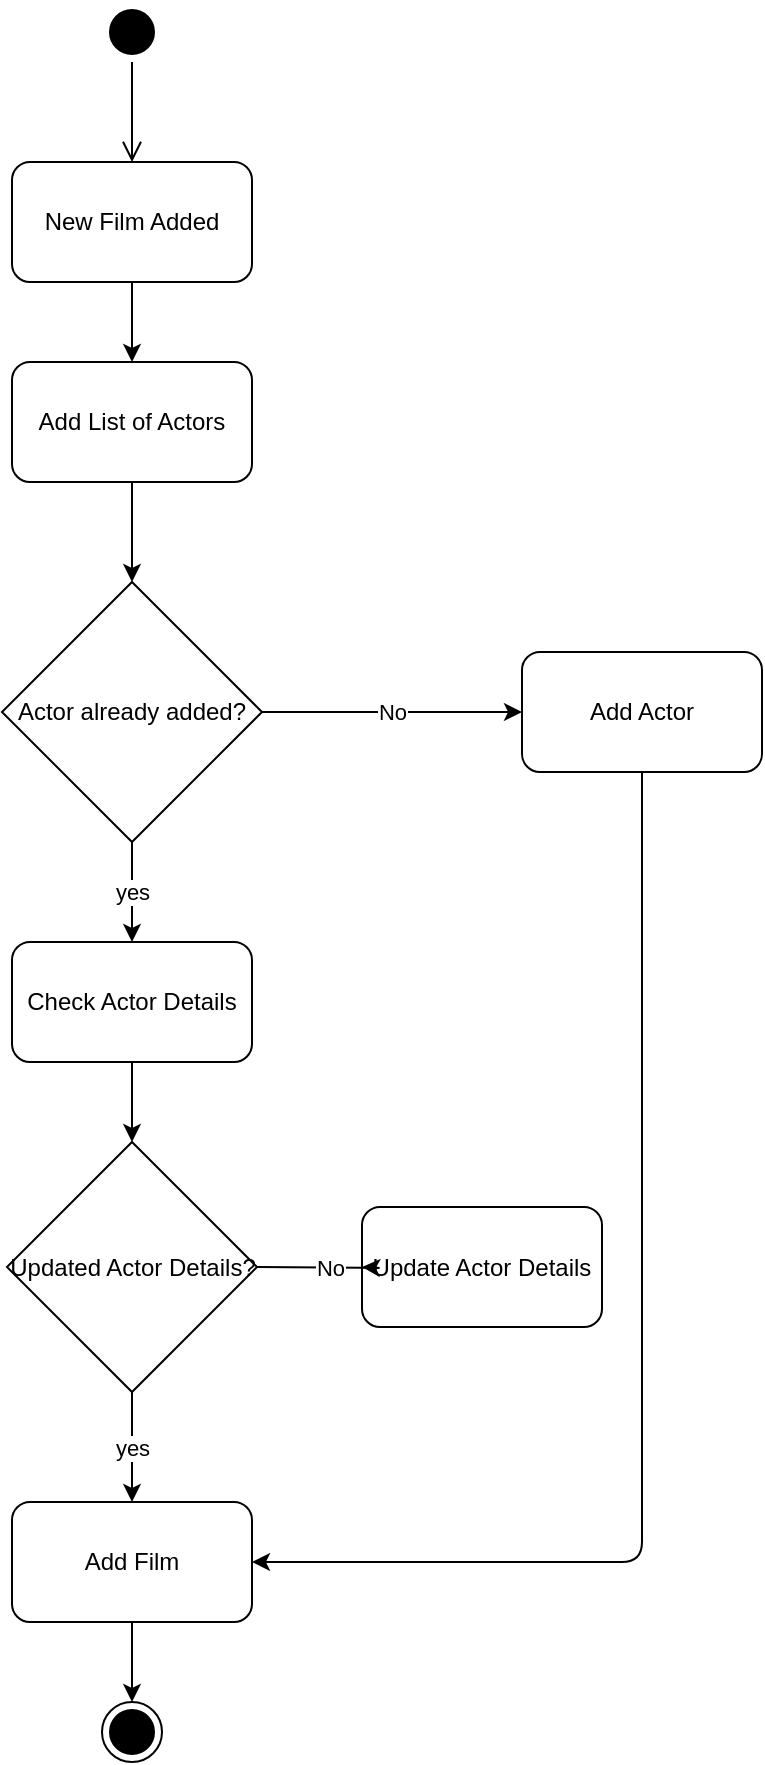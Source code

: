 <mxfile version="14.6.9" type="device"><diagram id="kh1GyvmbxSxxImaQE_rj" name="Page-1"><mxGraphModel dx="2066" dy="1083" grid="1" gridSize="10" guides="1" tooltips="1" connect="1" arrows="1" fold="1" page="1" pageScale="1" pageWidth="827" pageHeight="1169" math="0" shadow="0"><root><mxCell id="0"/><mxCell id="1" parent="0"/><mxCell id="a9U59EaKdhXMRpquKWLf-4" value="" style="ellipse;html=1;shape=startState;fillColor=#000000;" vertex="1" parent="1"><mxGeometry x="300" y="140" width="30" height="30" as="geometry"/></mxCell><mxCell id="a9U59EaKdhXMRpquKWLf-5" value="" style="edgeStyle=orthogonalEdgeStyle;html=1;verticalAlign=bottom;endArrow=open;endSize=8;entryX=0.5;entryY=0;entryDx=0;entryDy=0;" edge="1" source="a9U59EaKdhXMRpquKWLf-4" parent="1" target="a9U59EaKdhXMRpquKWLf-6"><mxGeometry relative="1" as="geometry"><mxPoint x="315" y="330" as="targetPoint"/><Array as="points"/></mxGeometry></mxCell><mxCell id="a9U59EaKdhXMRpquKWLf-9" style="edgeStyle=orthogonalEdgeStyle;rounded=0;orthogonalLoop=1;jettySize=auto;html=1;exitX=0.5;exitY=1;exitDx=0;exitDy=0;entryX=0.5;entryY=0;entryDx=0;entryDy=0;strokeColor=#000000;" edge="1" parent="1" source="a9U59EaKdhXMRpquKWLf-6" target="a9U59EaKdhXMRpquKWLf-7"><mxGeometry relative="1" as="geometry"/></mxCell><mxCell id="a9U59EaKdhXMRpquKWLf-6" value="New Film Added" style="rounded=1;whiteSpace=wrap;html=1;strokeColor=#000000;" vertex="1" parent="1"><mxGeometry x="255" y="220" width="120" height="60" as="geometry"/></mxCell><mxCell id="a9U59EaKdhXMRpquKWLf-7" value="Add List of Actors" style="rounded=1;whiteSpace=wrap;html=1;strokeColor=#000000;" vertex="1" parent="1"><mxGeometry x="255" y="320" width="120" height="60" as="geometry"/></mxCell><mxCell id="a9U59EaKdhXMRpquKWLf-10" value="Actor already added?" style="rhombus;whiteSpace=wrap;html=1;strokeColor=#000000;" vertex="1" parent="1"><mxGeometry x="250" y="430" width="130" height="130" as="geometry"/></mxCell><mxCell id="a9U59EaKdhXMRpquKWLf-11" value="" style="endArrow=classic;html=1;strokeColor=#000000;exitX=0.5;exitY=1;exitDx=0;exitDy=0;entryX=0.5;entryY=0;entryDx=0;entryDy=0;" edge="1" parent="1" source="a9U59EaKdhXMRpquKWLf-7" target="a9U59EaKdhXMRpquKWLf-10"><mxGeometry width="50" height="50" relative="1" as="geometry"><mxPoint x="390" y="590" as="sourcePoint"/><mxPoint x="440" y="540" as="targetPoint"/></mxGeometry></mxCell><mxCell id="a9U59EaKdhXMRpquKWLf-12" value="Add Actor" style="rounded=1;whiteSpace=wrap;html=1;strokeColor=#000000;" vertex="1" parent="1"><mxGeometry x="510" y="465" width="120" height="60" as="geometry"/></mxCell><mxCell id="a9U59EaKdhXMRpquKWLf-13" value="No" style="endArrow=classic;html=1;strokeColor=#000000;exitX=1;exitY=0.5;exitDx=0;exitDy=0;entryX=0;entryY=0.5;entryDx=0;entryDy=0;" edge="1" parent="1" source="a9U59EaKdhXMRpquKWLf-10" target="a9U59EaKdhXMRpquKWLf-12"><mxGeometry width="50" height="50" relative="1" as="geometry"><mxPoint x="390" y="590" as="sourcePoint"/><mxPoint x="440" y="540" as="targetPoint"/></mxGeometry></mxCell><mxCell id="a9U59EaKdhXMRpquKWLf-14" value="Check Actor Details" style="rounded=1;whiteSpace=wrap;html=1;strokeColor=#000000;" vertex="1" parent="1"><mxGeometry x="255" y="610" width="120" height="60" as="geometry"/></mxCell><mxCell id="a9U59EaKdhXMRpquKWLf-15" value="yes" style="endArrow=classic;html=1;strokeColor=#000000;exitX=0.5;exitY=1;exitDx=0;exitDy=0;entryX=0.5;entryY=0;entryDx=0;entryDy=0;" edge="1" parent="1" source="a9U59EaKdhXMRpquKWLf-10" target="a9U59EaKdhXMRpquKWLf-14"><mxGeometry width="50" height="50" relative="1" as="geometry"><mxPoint x="390" y="590" as="sourcePoint"/><mxPoint x="440" y="540" as="targetPoint"/></mxGeometry></mxCell><mxCell id="a9U59EaKdhXMRpquKWLf-16" value="Updated Actor Details?" style="rhombus;whiteSpace=wrap;html=1;strokeColor=#000000;" vertex="1" parent="1"><mxGeometry x="252.5" y="710" width="125" height="125" as="geometry"/></mxCell><mxCell id="a9U59EaKdhXMRpquKWLf-17" value="Update Actor Details" style="rounded=1;whiteSpace=wrap;html=1;strokeColor=#000000;" vertex="1" parent="1"><mxGeometry x="430" y="742.5" width="120" height="60" as="geometry"/></mxCell><mxCell id="a9U59EaKdhXMRpquKWLf-18" value="" style="endArrow=classic;html=1;strokeColor=#000000;exitX=0.5;exitY=1;exitDx=0;exitDy=0;entryX=0.5;entryY=0;entryDx=0;entryDy=0;" edge="1" parent="1" source="a9U59EaKdhXMRpquKWLf-14" target="a9U59EaKdhXMRpquKWLf-16"><mxGeometry width="50" height="50" relative="1" as="geometry"><mxPoint x="390" y="580" as="sourcePoint"/><mxPoint x="440" y="530" as="targetPoint"/></mxGeometry></mxCell><mxCell id="a9U59EaKdhXMRpquKWLf-19" value="No" style="endArrow=classic;html=1;strokeColor=#000000;exitX=1;exitY=0.5;exitDx=0;exitDy=0;entryX=0;entryY=0.5;entryDx=0;entryDy=0;" edge="1" parent="1" source="a9U59EaKdhXMRpquKWLf-16" target="a9U59EaKdhXMRpquKWLf-17"><mxGeometry width="50" height="50" relative="1" as="geometry"><mxPoint x="390" y="580" as="sourcePoint"/><mxPoint x="440" y="530" as="targetPoint"/><Array as="points"><mxPoint x="440" y="773"/></Array></mxGeometry></mxCell><mxCell id="a9U59EaKdhXMRpquKWLf-26" style="edgeStyle=orthogonalEdgeStyle;rounded=0;orthogonalLoop=1;jettySize=auto;html=1;exitX=0.5;exitY=1;exitDx=0;exitDy=0;strokeColor=#000000;" edge="1" parent="1" source="a9U59EaKdhXMRpquKWLf-20" target="a9U59EaKdhXMRpquKWLf-24"><mxGeometry relative="1" as="geometry"/></mxCell><mxCell id="a9U59EaKdhXMRpquKWLf-20" value="Add Film" style="rounded=1;whiteSpace=wrap;html=1;strokeColor=#000000;" vertex="1" parent="1"><mxGeometry x="255" y="890" width="120" height="60" as="geometry"/></mxCell><mxCell id="a9U59EaKdhXMRpquKWLf-21" value="yes" style="endArrow=classic;html=1;strokeColor=#000000;exitX=0.5;exitY=1;exitDx=0;exitDy=0;entryX=0.5;entryY=0;entryDx=0;entryDy=0;" edge="1" parent="1" source="a9U59EaKdhXMRpquKWLf-16" target="a9U59EaKdhXMRpquKWLf-20"><mxGeometry width="50" height="50" relative="1" as="geometry"><mxPoint x="390" y="580" as="sourcePoint"/><mxPoint x="440" y="530" as="targetPoint"/></mxGeometry></mxCell><mxCell id="a9U59EaKdhXMRpquKWLf-22" value="" style="endArrow=classic;html=1;strokeColor=#000000;exitX=0.5;exitY=1;exitDx=0;exitDy=0;entryX=1;entryY=0.5;entryDx=0;entryDy=0;" edge="1" parent="1" source="a9U59EaKdhXMRpquKWLf-12" target="a9U59EaKdhXMRpquKWLf-20"><mxGeometry width="50" height="50" relative="1" as="geometry"><mxPoint x="390" y="580" as="sourcePoint"/><mxPoint x="440" y="530" as="targetPoint"/><Array as="points"><mxPoint x="570" y="920"/></Array></mxGeometry></mxCell><mxCell id="a9U59EaKdhXMRpquKWLf-24" value="" style="ellipse;html=1;shape=endState;fillColor=#000000;" vertex="1" parent="1"><mxGeometry x="300" y="990" width="30" height="30" as="geometry"/></mxCell></root></mxGraphModel></diagram></mxfile>